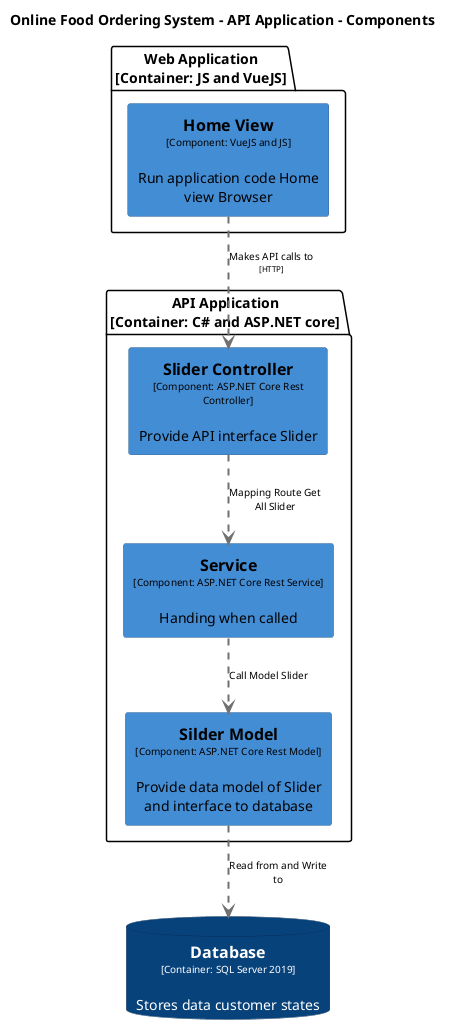 @startuml(id=GetAllSliderComponent)
title Online Food Ordering System - API Application - Components

skinparam {
  shadowing false
  arrowFontSize 10
  defaultTextAlignment center
  wrapWidth 200
  maxMessageSize 100
}
hide stereotype
top to bottom direction
skinparam rectangle<<13>> {
  BackgroundColor #438dd5
  FontColor #000000
  BorderColor #2e6295
}
skinparam rectangle<<36>> {
  BackgroundColor #438dd5
  FontColor #000000
  BorderColor #2e6295
}
skinparam rectangle<<37>> {
  BackgroundColor #438dd5
  FontColor #000000
  BorderColor #2e6295
}
skinparam rectangle<<38>> {
  BackgroundColor #438dd5
  FontColor #000000
  BorderColor #2e6295
}
skinparam database<<43>> {
  BackgroundColor #08427b
  FontColor #ffffff
  BorderColor #052e56
}
database "==Database\n<size:10>[Container: SQL Server 2019]</size>\n\nStores data customer states" <<43>> as 43
package "API Application\n[Container: C# and ASP.NET core]" {
  rectangle "==Service\n<size:10>[Component: ASP.NET Core Rest Service]</size>\n\nHanding when called" <<36>> as 36
  rectangle "==Silder Model\n<size:10>[Component: ASP.NET Core Rest Model]</size>\n\nProvide data model of Slider and interface to database" <<38>> as 38
  rectangle "==Slider Controller\n<size:10>[Component: ASP.NET Core Rest Controller]</size>\n\nProvide API interface Slider" <<37>> as 37
}
package "Web Application\n[Container: JS and VueJS]" {
  rectangle "==Home View\n<size:10>[Component: VueJS and JS]</size>\n\nRun application code Home view Browser" <<13>> as 13
}
13 .[#707070,thickness=2].> 37 : "Makes API calls to\n<size:8>[HTTP]</size>"
36 .[#707070,thickness=2].> 38 : "Call Model Slider"
38 .[#707070,thickness=2].> 43 : "Read from and Write to"
37 .[#707070,thickness=2].> 36 : "Mapping Route Get All Slider"
@enduml